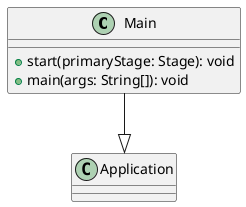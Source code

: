 @startuml

class Main << (C, #ADD1B2) >> {
    + start(primaryStage: Stage): void
    + main(args: String[]): void
}

class Application

Main --|> Application

@enduml